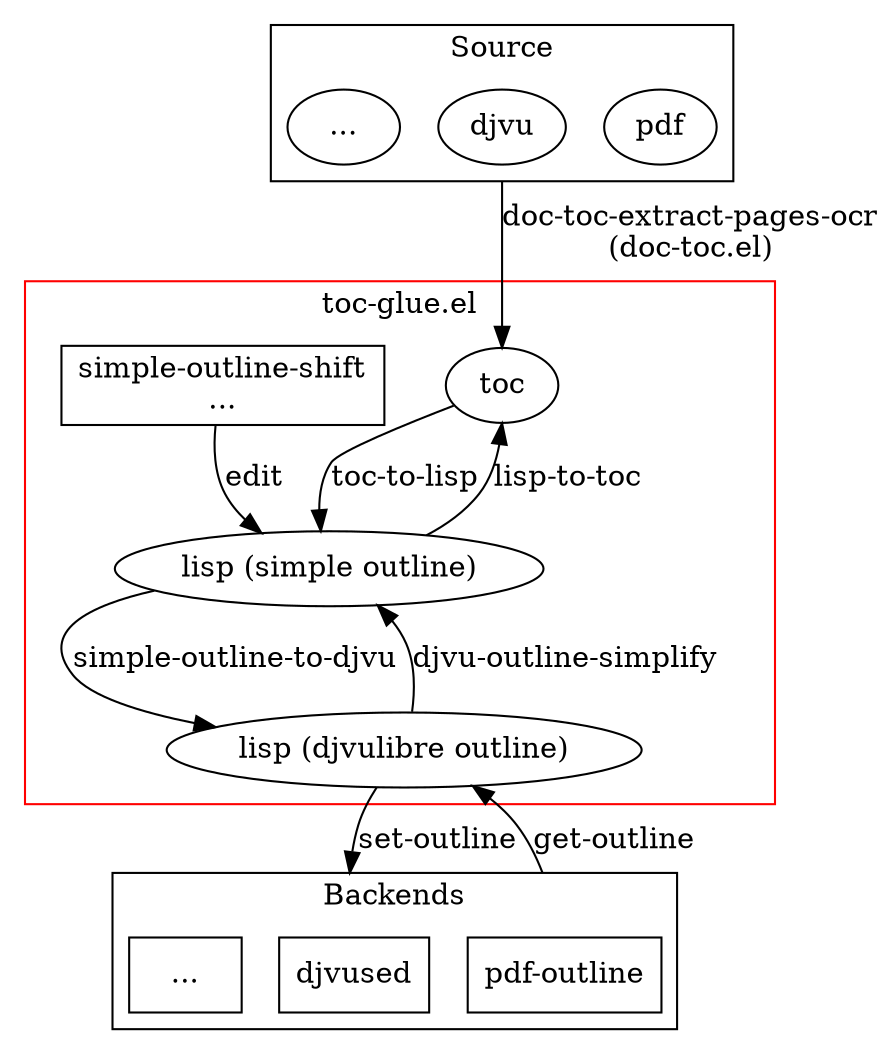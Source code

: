 digraph lisp_solution {
    compound=true;
    subgraph cluster_0 {
        label="Source";
        pdf;
        djvu;
        others[label="..."];
    }
    subgraph cluster_1 {
        label="toc-glue.el"
        color="red"
        toc[label="toc"];
        lisp[label="lisp (simple outline)"];
        djvu_lisp[label="lisp (djvulibre outline)"];
        lisp_ed[label="simple-outline-shift\n...",shape="box"]
    }
    subgraph cluster_2 {
        label="Backends";
        djvu_backend[label="djvused",shape="box"];
        pdf_backend[label="pdf-outline",shape="box"];
        other_backend[label="...",shape="box"];
    }

    djvu -> toc[label="doc-toc-extract-pages-ocr\n(doc-toc.el)",ltail=cluster_0];
    toc -> lisp [label="toc-to-lisp"];
    lisp -> toc [label="lisp-to-toc"];
    lisp_ed -> lisp [label="edit"];
    djvu_lisp -> lisp [label="djvu-outline-simplify"];
    lisp -> djvu_lisp [label="simple-outline-to-djvu"];
    djvu_lisp -> djvu_backend [label="set-outline", lhead=cluster_2];
    pdf_backend -> djvu_lisp [label="get-outline", ltail=cluster_2];
 }
